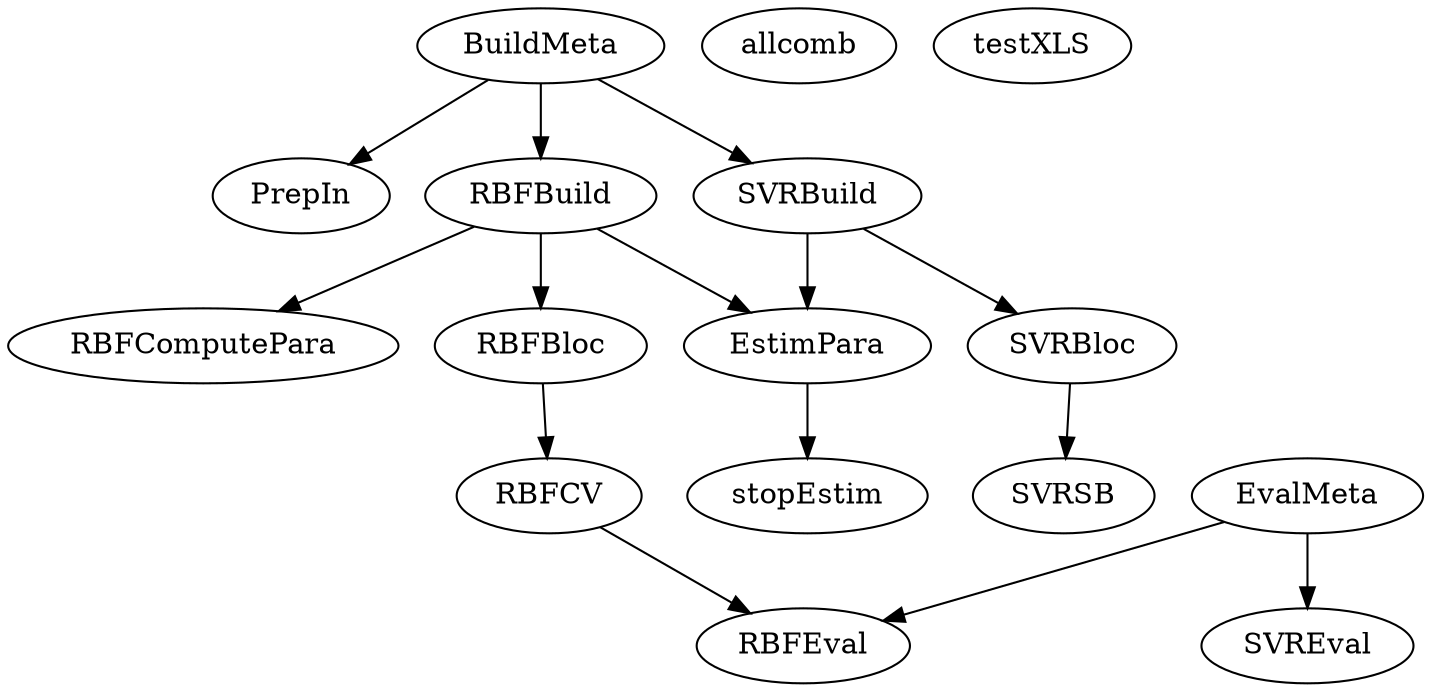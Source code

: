 /* Created by mdot for Matlab */
digraph m2html {
  BuildMeta -> PrepIn;
  BuildMeta -> RBFBuild;
  BuildMeta -> SVRBuild;
  EstimPara -> stopEstim;
  EvalMeta -> RBFEval;
  EvalMeta -> SVREval;
  RBFBloc -> RBFCV;
  RBFBuild -> EstimPara;
  RBFBuild -> RBFBloc;
  RBFBuild -> RBFComputePara;
  RBFCV -> RBFEval;
  SVRBloc -> SVRSB;
  SVRBuild -> EstimPara;
  SVRBuild -> SVRBloc;

  BuildMeta [URL="BuildMeta.html"];
  EstimPara [URL="EstimPara.html"];
  EvalMeta [URL="EvalMeta.html"];
  PrepIn [URL="PrepIn.html"];
  RBFBloc [URL="RBFBloc.html"];
  RBFBuild [URL="RBFBuild.html"];
  RBFCV [URL="RBFCV.html"];
  RBFComputePara [URL="RBFComputePara.html"];
  RBFEval [URL="RBFEval.html"];
  SVRBloc [URL="SVRBloc.html"];
  SVRBuild [URL="SVRBuild.html"];
  SVREval [URL="SVREval.html"];
  SVRSB [URL="SVRSB.html"];
  allcomb [URL="allcomb.html"];
  stopEstim [URL="stopEstim.html"];
  testXLS [URL="testXLS.html"];
}